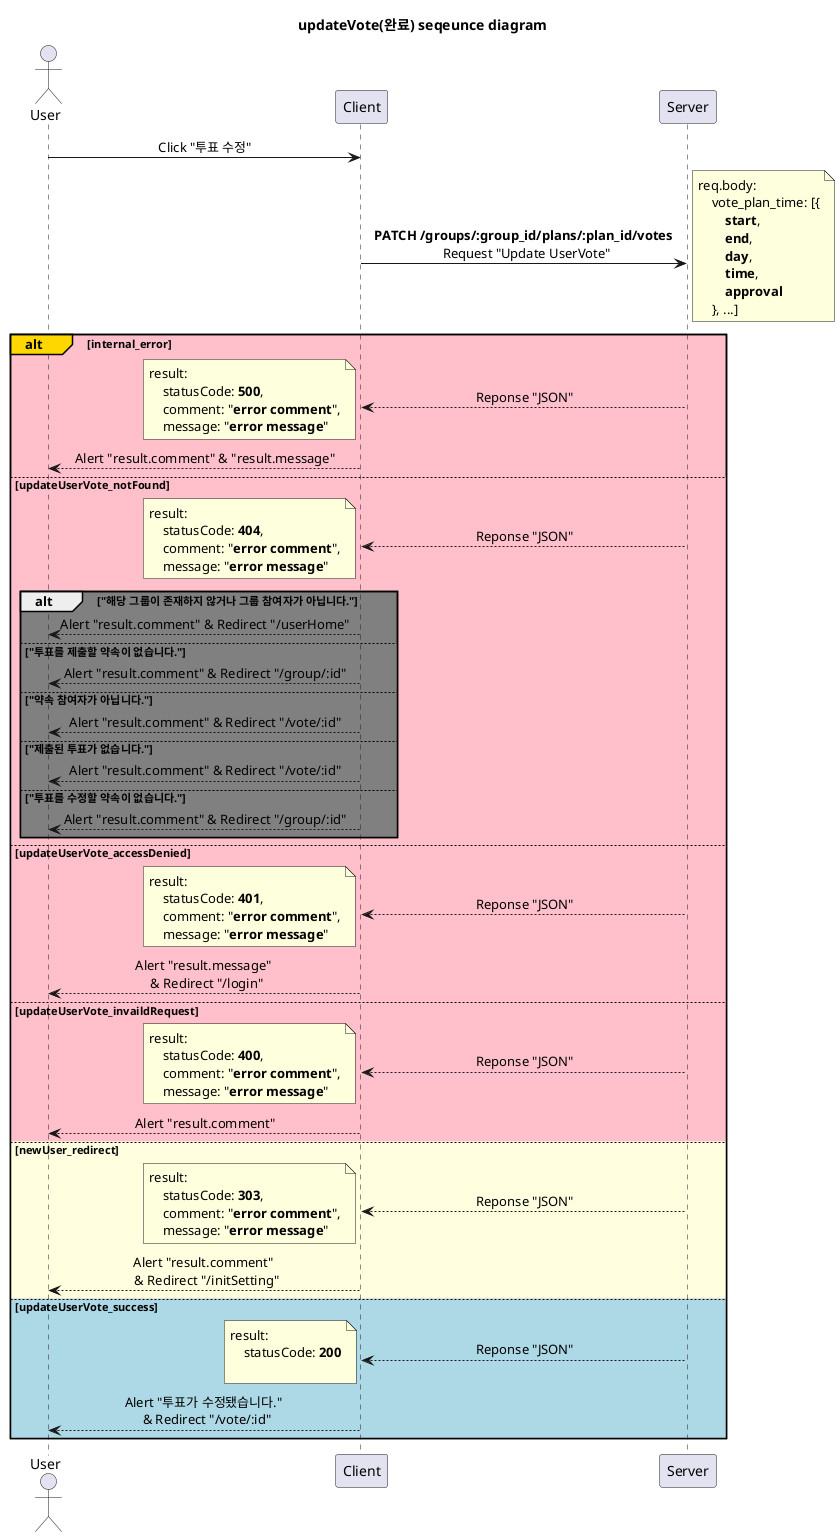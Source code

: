 @startuml updateVote(완료)
'http://localhost:3000/editVote/:id

title updateVote(완료) seqeunce diagram

skinparam SequenceMessageAlignment center

participant Server order 30
participant Client order 20
actor User order 10

User -> Client: Click "투표 수정"

Client -> Server: **PATCH /groups/:group_id/plans/:plan_id/votes** \n Request "Update UserVote"
note right
    req.body:
        vote_plan_time: [{
            **start**,
            **end**,
            **day**,
            **time**,
            **approval**
        }, ...]
end note

alt#Gold #Pink internal_error
    Client <-- Server: Reponse "JSON"
    note left
        result:
            statusCode: **500**,
            comment: "**error comment**",
            message: "**error message**"
    end note
    User <-- Client: Alert "result.comment" & "result.message"

else #Pink updateUserVote_notFound
    Client <-- Server: Reponse "JSON"
    note left
        result:
            statusCode: **404**,
            comment: "**error comment**",
            message: "**error message**"
    end note
    alt #Gray "해당 그룹이 존재하지 않거나 그룹 참여자가 아닙니다."
        User <-- Client: Alert "result.comment" & Redirect "/userHome"

    else #Gray "투표를 제출할 약속이 없습니다."
        User <-- Client: Alert "result.comment" & Redirect "/group/:id"

    else #Gray "약속 참여자가 아닙니다."
        User <-- Client: Alert "result.comment" & Redirect "/vote/:id"

    else #Gray "제출된 투표가 없습니다."
        User <-- Client: Alert "result.comment" & Redirect "/vote/:id"

    else #Gray "투표를 수정할 약속이 없습니다."
        User <-- Client: Alert "result.comment" & Redirect "/group/:id"

    end

else #Pink updateUserVote_accessDenied
    Client <-- Server: Reponse "JSON"
    note left
        result:
            statusCode: **401**,
            comment: "**error comment**",
            message: "**error message**"
    end note
    User <-- Client: Alert "result.message" \n & Redirect "/login"

else #Pink updateUserVote_invaildRequest
    Client <-- Server: Reponse "JSON"
    note left
        result:
            statusCode: **400**,
            comment: "**error comment**",
            message: "**error message**"
    end note
    User <-- Client: Alert "result.comment"

else #LightYellow newUser_redirect
    Client <-- Server: Reponse "JSON"
    note left
        result:
            statusCode: **303**,
            comment: "**error comment**",
            message: "**error message**"
    end note
    User <-- Client: Alert "result.comment" \n & Redirect "/initSetting"

else #LightBlue updateUserVote_success
    Client <-- Server: Reponse "JSON"
    note left
        result:
            statusCode: **200**

    end note
    User <-- Client: Alert "투표가 수정됐습니다." \n & Redirect "/vote/:id"
end

@enduml